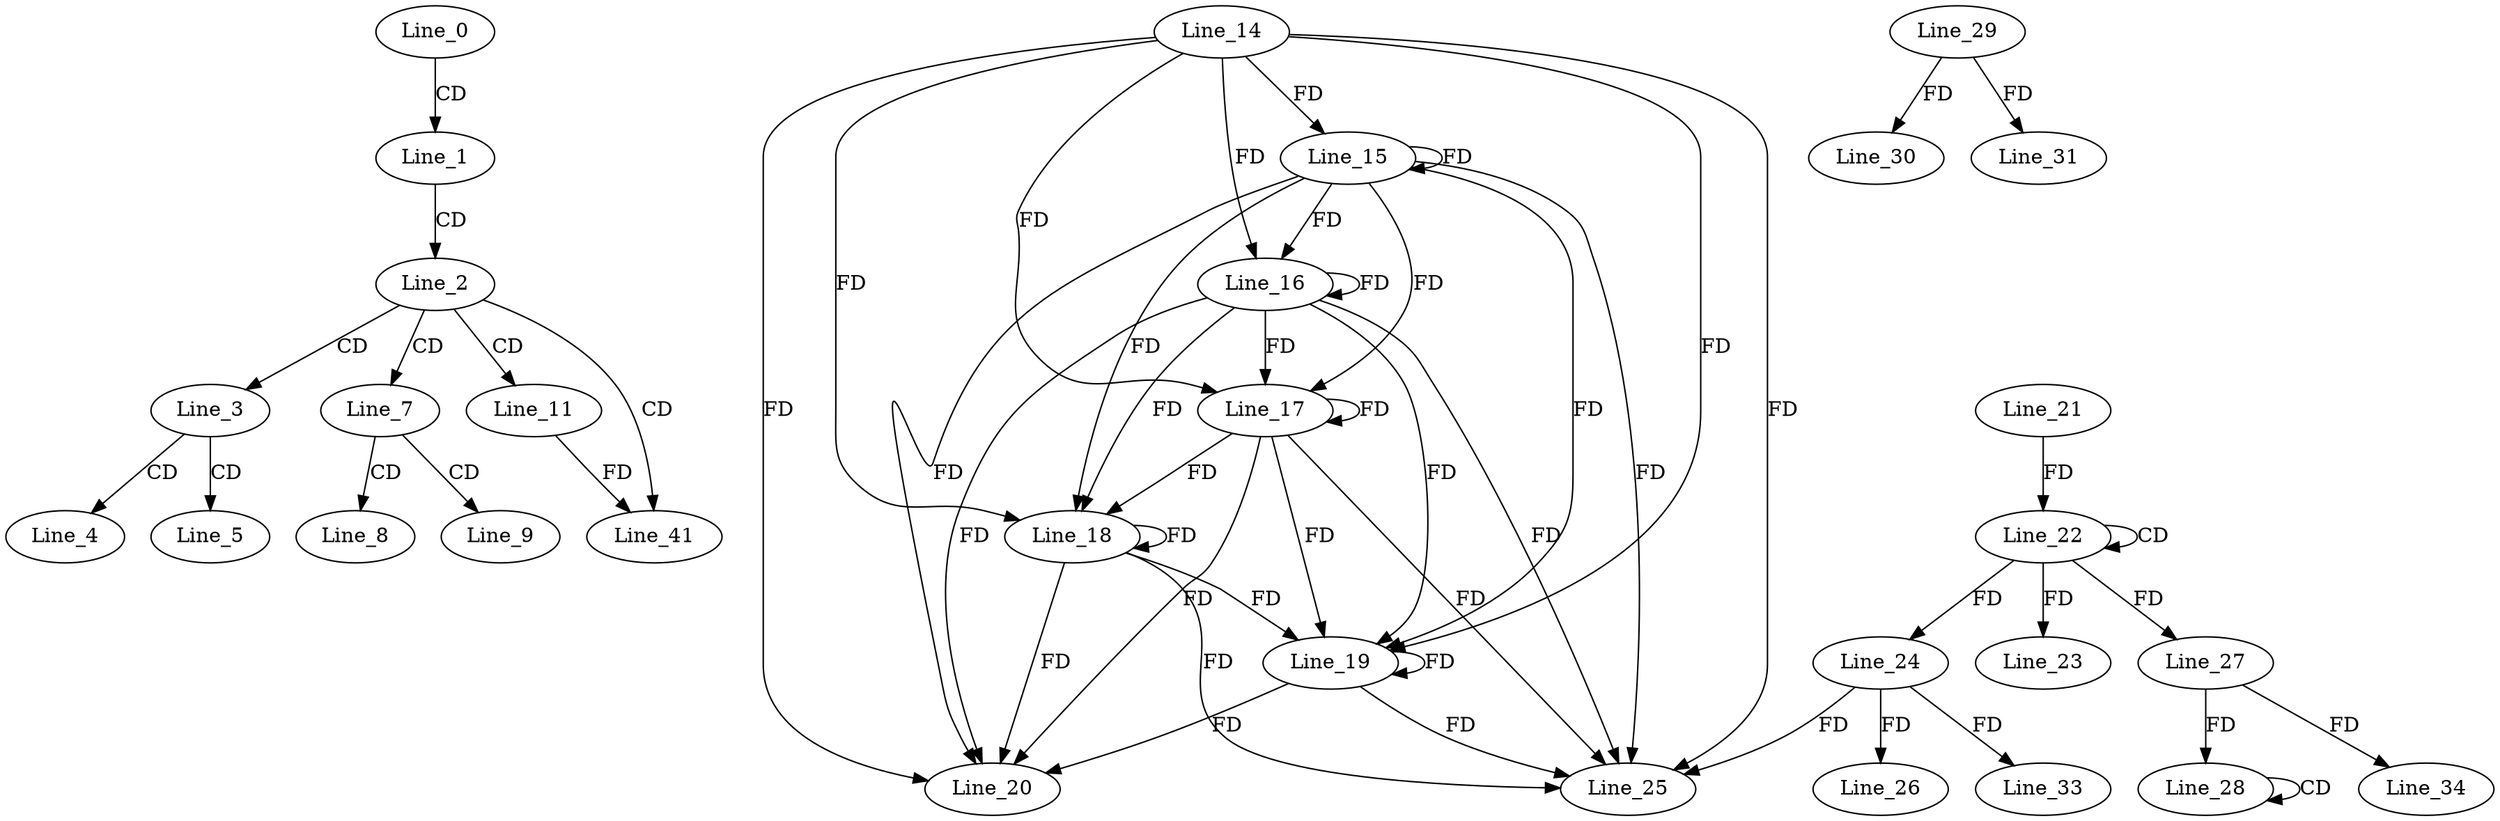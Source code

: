 digraph G {
  Line_0;
  Line_1;
  Line_2;
  Line_3;
  Line_4;
  Line_5;
  Line_7;
  Line_8;
  Line_9;
  Line_11;
  Line_14;
  Line_15;
  Line_16;
  Line_17;
  Line_18;
  Line_19;
  Line_20;
  Line_22;
  Line_22;
  Line_21;
  Line_23;
  Line_24;
  Line_24;
  Line_25;
  Line_26;
  Line_27;
  Line_28;
  Line_28;
  Line_27;
  Line_29;
  Line_30;
  Line_31;
  Line_33;
  Line_34;
  Line_41;
  Line_0 -> Line_1 [ label="CD" ];
  Line_1 -> Line_2 [ label="CD" ];
  Line_2 -> Line_3 [ label="CD" ];
  Line_3 -> Line_4 [ label="CD" ];
  Line_3 -> Line_5 [ label="CD" ];
  Line_2 -> Line_7 [ label="CD" ];
  Line_7 -> Line_8 [ label="CD" ];
  Line_7 -> Line_9 [ label="CD" ];
  Line_2 -> Line_11 [ label="CD" ];
  Line_14 -> Line_15 [ label="FD" ];
  Line_15 -> Line_15 [ label="FD" ];
  Line_14 -> Line_16 [ label="FD" ];
  Line_15 -> Line_16 [ label="FD" ];
  Line_16 -> Line_16 [ label="FD" ];
  Line_14 -> Line_17 [ label="FD" ];
  Line_15 -> Line_17 [ label="FD" ];
  Line_16 -> Line_17 [ label="FD" ];
  Line_17 -> Line_17 [ label="FD" ];
  Line_14 -> Line_18 [ label="FD" ];
  Line_15 -> Line_18 [ label="FD" ];
  Line_16 -> Line_18 [ label="FD" ];
  Line_17 -> Line_18 [ label="FD" ];
  Line_18 -> Line_18 [ label="FD" ];
  Line_14 -> Line_19 [ label="FD" ];
  Line_15 -> Line_19 [ label="FD" ];
  Line_16 -> Line_19 [ label="FD" ];
  Line_17 -> Line_19 [ label="FD" ];
  Line_18 -> Line_19 [ label="FD" ];
  Line_19 -> Line_19 [ label="FD" ];
  Line_14 -> Line_20 [ label="FD" ];
  Line_15 -> Line_20 [ label="FD" ];
  Line_16 -> Line_20 [ label="FD" ];
  Line_17 -> Line_20 [ label="FD" ];
  Line_18 -> Line_20 [ label="FD" ];
  Line_19 -> Line_20 [ label="FD" ];
  Line_22 -> Line_22 [ label="CD" ];
  Line_21 -> Line_22 [ label="FD" ];
  Line_22 -> Line_23 [ label="FD" ];
  Line_22 -> Line_24 [ label="FD" ];
  Line_24 -> Line_25 [ label="FD" ];
  Line_14 -> Line_25 [ label="FD" ];
  Line_15 -> Line_25 [ label="FD" ];
  Line_16 -> Line_25 [ label="FD" ];
  Line_17 -> Line_25 [ label="FD" ];
  Line_18 -> Line_25 [ label="FD" ];
  Line_19 -> Line_25 [ label="FD" ];
  Line_24 -> Line_26 [ label="FD" ];
  Line_22 -> Line_27 [ label="FD" ];
  Line_28 -> Line_28 [ label="CD" ];
  Line_27 -> Line_28 [ label="FD" ];
  Line_29 -> Line_30 [ label="FD" ];
  Line_29 -> Line_31 [ label="FD" ];
  Line_24 -> Line_33 [ label="FD" ];
  Line_27 -> Line_34 [ label="FD" ];
  Line_2 -> Line_41 [ label="CD" ];
  Line_11 -> Line_41 [ label="FD" ];
}

